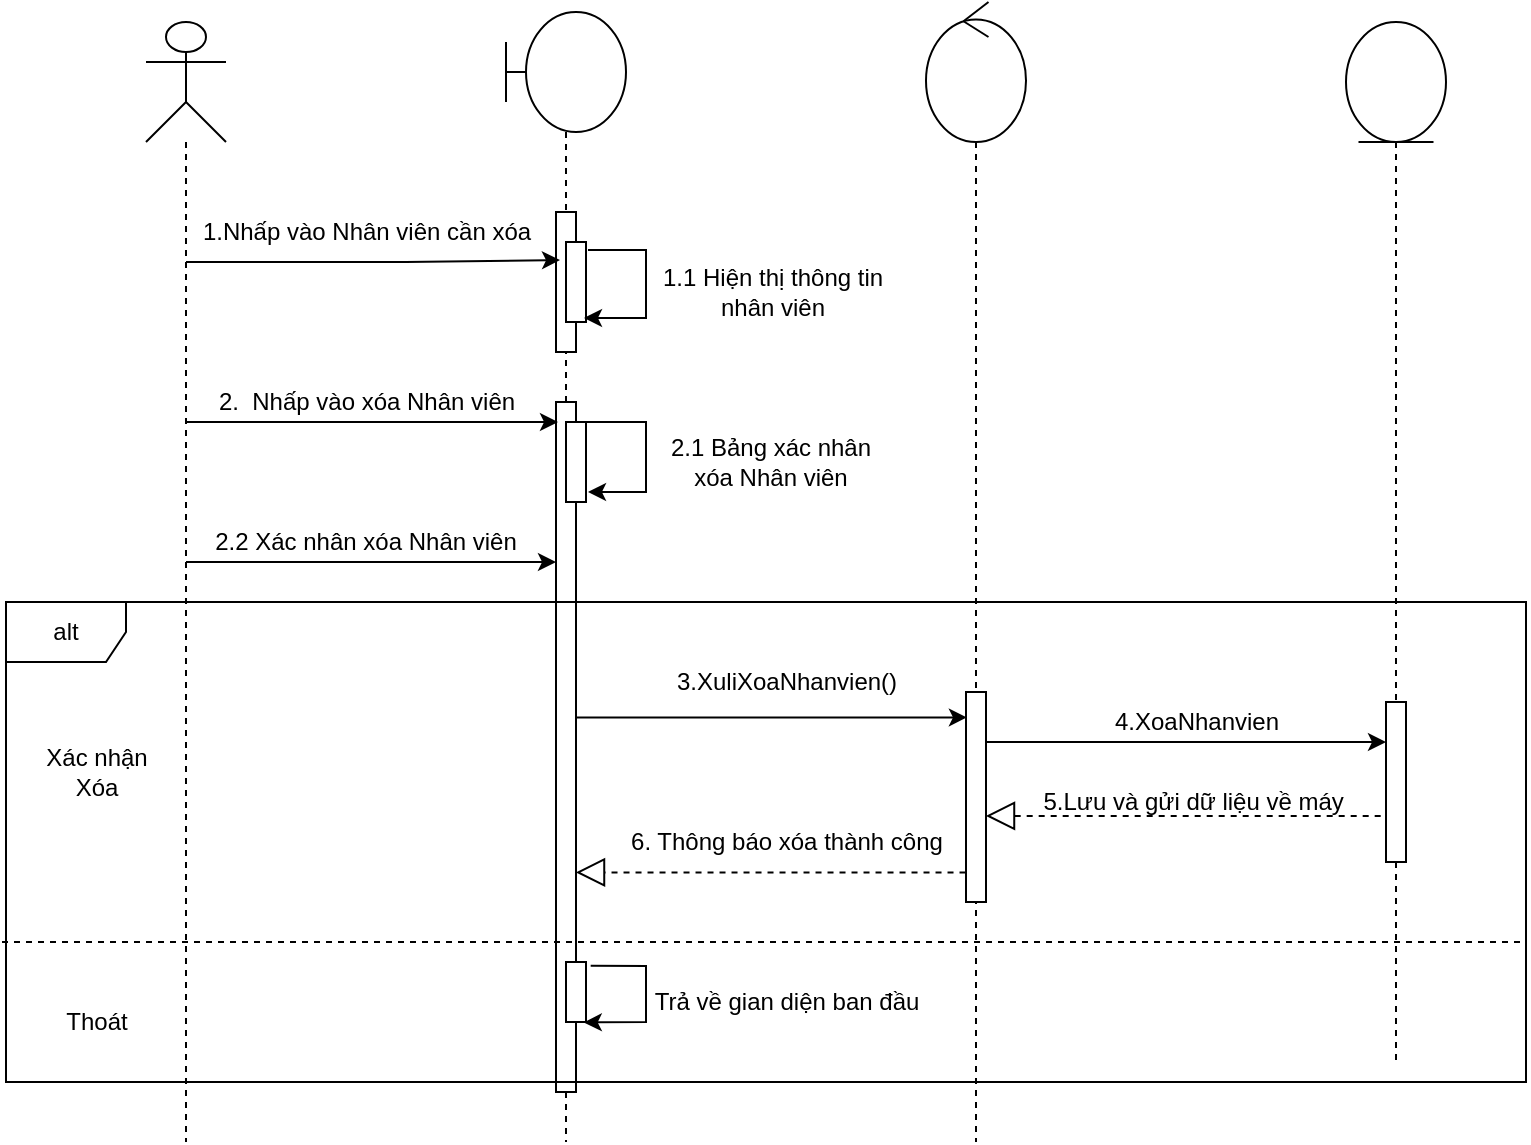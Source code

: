 <mxfile version="14.4.3" type="device"><diagram id="M9B3fRSHD8TE4vtHtzHf" name="Page-1"><mxGraphModel dx="1002" dy="581" grid="1" gridSize="10" guides="1" tooltips="1" connect="1" arrows="1" fold="1" page="1" pageScale="1" pageWidth="850" pageHeight="1100" math="0" shadow="0"><root><mxCell id="0"/><mxCell id="1" parent="0"/><mxCell id="rQjYr0ZK1AquBE_048aY-1" value="" style="shape=umlLifeline;participant=umlActor;perimeter=lifelinePerimeter;whiteSpace=wrap;html=1;container=1;collapsible=0;recursiveResize=0;verticalAlign=top;spacingTop=36;outlineConnect=0;size=60;" parent="1" vertex="1"><mxGeometry x="100" y="40" width="40" height="560" as="geometry"/></mxCell><mxCell id="rQjYr0ZK1AquBE_048aY-2" value="" style="shape=umlLifeline;participant=umlBoundary;perimeter=lifelinePerimeter;whiteSpace=wrap;html=1;container=1;collapsible=0;recursiveResize=0;verticalAlign=top;spacingTop=36;outlineConnect=0;size=60;" parent="1" vertex="1"><mxGeometry x="280" y="35" width="60" height="565" as="geometry"/></mxCell><mxCell id="rQjYr0ZK1AquBE_048aY-23" value="" style="html=1;points=[];perimeter=orthogonalPerimeter;" parent="rQjYr0ZK1AquBE_048aY-2" vertex="1"><mxGeometry x="25" y="100" width="10" height="70" as="geometry"/></mxCell><mxCell id="rQjYr0ZK1AquBE_048aY-33" value="" style="html=1;points=[];perimeter=orthogonalPerimeter;" parent="rQjYr0ZK1AquBE_048aY-2" vertex="1"><mxGeometry x="25" y="195" width="10" height="345" as="geometry"/></mxCell><mxCell id="2HZiB-epuhoW7nbTSbZ6-12" value="" style="html=1;points=[];perimeter=orthogonalPerimeter;" vertex="1" parent="rQjYr0ZK1AquBE_048aY-2"><mxGeometry x="30" y="475" width="10" height="30" as="geometry"/></mxCell><mxCell id="2HZiB-epuhoW7nbTSbZ6-13" value="" style="endArrow=classic;html=1;exitX=1.234;exitY=0.064;exitDx=0;exitDy=0;exitPerimeter=0;rounded=0;entryX=0.89;entryY=1.007;entryDx=0;entryDy=0;entryPerimeter=0;" edge="1" parent="rQjYr0ZK1AquBE_048aY-2" source="2HZiB-epuhoW7nbTSbZ6-12" target="2HZiB-epuhoW7nbTSbZ6-12"><mxGeometry width="50" height="50" relative="1" as="geometry"><mxPoint x="130" y="465" as="sourcePoint"/><mxPoint x="70" y="485" as="targetPoint"/><Array as="points"><mxPoint x="70" y="477"/><mxPoint x="70" y="500"/><mxPoint x="70" y="505"/></Array></mxGeometry></mxCell><mxCell id="rQjYr0ZK1AquBE_048aY-3" value="" style="shape=umlLifeline;participant=umlControl;perimeter=lifelinePerimeter;whiteSpace=wrap;html=1;container=1;collapsible=0;recursiveResize=0;verticalAlign=top;spacingTop=36;outlineConnect=0;size=70;" parent="1" vertex="1"><mxGeometry x="490" y="30" width="50" height="570" as="geometry"/></mxCell><mxCell id="2HZiB-epuhoW7nbTSbZ6-3" value="" style="html=1;points=[];perimeter=orthogonalPerimeter;" vertex="1" parent="rQjYr0ZK1AquBE_048aY-3"><mxGeometry x="20" y="345" width="10" height="105" as="geometry"/></mxCell><mxCell id="rQjYr0ZK1AquBE_048aY-4" value="" style="shape=umlLifeline;participant=umlEntity;perimeter=lifelinePerimeter;whiteSpace=wrap;html=1;container=1;collapsible=0;recursiveResize=0;verticalAlign=top;spacingTop=36;outlineConnect=0;size=60;" parent="1" vertex="1"><mxGeometry x="700" y="40" width="50" height="520" as="geometry"/></mxCell><mxCell id="2HZiB-epuhoW7nbTSbZ6-4" value="" style="html=1;points=[];perimeter=orthogonalPerimeter;" vertex="1" parent="rQjYr0ZK1AquBE_048aY-4"><mxGeometry x="20" y="340" width="10" height="80" as="geometry"/></mxCell><mxCell id="rQjYr0ZK1AquBE_048aY-5" value="" style="endArrow=classic;html=1;entryX=0.2;entryY=0.343;entryDx=0;entryDy=0;entryPerimeter=0;" parent="1" source="rQjYr0ZK1AquBE_048aY-1" target="rQjYr0ZK1AquBE_048aY-23" edge="1"><mxGeometry width="50" height="50" relative="1" as="geometry"><mxPoint x="400" y="280" as="sourcePoint"/><mxPoint x="305" y="160" as="targetPoint"/><Array as="points"><mxPoint x="230" y="160"/></Array></mxGeometry></mxCell><mxCell id="rQjYr0ZK1AquBE_048aY-6" value="1.Nhấp vào Nhân viên cần xóa" style="text;html=1;align=center;verticalAlign=middle;resizable=0;points=[];autosize=1;" parent="1" vertex="1"><mxGeometry x="120" y="135" width="180" height="20" as="geometry"/></mxCell><mxCell id="rQjYr0ZK1AquBE_048aY-11" value="" style="endArrow=classic;html=1;" parent="1" source="rQjYr0ZK1AquBE_048aY-1" edge="1"><mxGeometry width="50" height="50" relative="1" as="geometry"><mxPoint x="400" y="280" as="sourcePoint"/><mxPoint x="306" y="240" as="targetPoint"/><Array as="points"><mxPoint x="230" y="240"/><mxPoint x="270" y="240"/></Array></mxGeometry></mxCell><mxCell id="rQjYr0ZK1AquBE_048aY-26" value="" style="html=1;points=[];perimeter=orthogonalPerimeter;" parent="1" vertex="1"><mxGeometry x="310" y="150" width="10" height="40" as="geometry"/></mxCell><mxCell id="rQjYr0ZK1AquBE_048aY-28" value="" style="endArrow=classic;html=1;exitX=1.1;exitY=0.1;exitDx=0;exitDy=0;exitPerimeter=0;entryX=0.9;entryY=0.95;entryDx=0;entryDy=0;entryPerimeter=0;rounded=0;" parent="1" source="rQjYr0ZK1AquBE_048aY-26" target="rQjYr0ZK1AquBE_048aY-26" edge="1"><mxGeometry width="50" height="50" relative="1" as="geometry"><mxPoint x="400" y="280" as="sourcePoint"/><mxPoint x="360" y="190" as="targetPoint"/><Array as="points"><mxPoint x="350" y="154"/><mxPoint x="350" y="188"/></Array></mxGeometry></mxCell><mxCell id="rQjYr0ZK1AquBE_048aY-30" value="1.1 Hiện thị thông tin &lt;br&gt;nhân viên" style="text;html=1;align=center;verticalAlign=middle;resizable=0;points=[];autosize=1;" parent="1" vertex="1"><mxGeometry x="347.5" y="160" width="130" height="30" as="geometry"/></mxCell><mxCell id="rQjYr0ZK1AquBE_048aY-32" value="2.&amp;nbsp; Nhấp vào xóa Nhân viên" style="text;html=1;align=center;verticalAlign=middle;resizable=0;points=[];autosize=1;" parent="1" vertex="1"><mxGeometry x="130" y="220" width="160" height="20" as="geometry"/></mxCell><mxCell id="rQjYr0ZK1AquBE_048aY-34" value="" style="html=1;points=[];perimeter=orthogonalPerimeter;" parent="1" vertex="1"><mxGeometry x="310" y="240" width="10" height="40" as="geometry"/></mxCell><mxCell id="rQjYr0ZK1AquBE_048aY-36" value="" style="endArrow=classic;html=1;rounded=0;entryX=1.1;entryY=0.875;entryDx=0;entryDy=0;entryPerimeter=0;" parent="1" source="rQjYr0ZK1AquBE_048aY-34" target="rQjYr0ZK1AquBE_048aY-34" edge="1"><mxGeometry width="50" height="50" relative="1" as="geometry"><mxPoint x="400" y="280" as="sourcePoint"/><mxPoint x="322" y="280" as="targetPoint"/><Array as="points"><mxPoint x="350" y="240"/><mxPoint x="350" y="275"/></Array></mxGeometry></mxCell><mxCell id="rQjYr0ZK1AquBE_048aY-37" value="2.1 Bảng xác nhân &lt;br&gt;xóa Nhân viên" style="text;html=1;strokeColor=none;fillColor=none;align=center;verticalAlign=middle;whiteSpace=wrap;rounded=0;" parent="1" vertex="1"><mxGeometry x="340" y="250" width="145" height="20" as="geometry"/></mxCell><mxCell id="rQjYr0ZK1AquBE_048aY-38" value="" style="endArrow=classic;html=1;" parent="1" source="rQjYr0ZK1AquBE_048aY-1" target="rQjYr0ZK1AquBE_048aY-33" edge="1"><mxGeometry width="50" height="50" relative="1" as="geometry"><mxPoint x="400" y="350" as="sourcePoint"/><mxPoint x="280" y="300" as="targetPoint"/><Array as="points"><mxPoint x="240" y="310"/></Array></mxGeometry></mxCell><mxCell id="rQjYr0ZK1AquBE_048aY-39" value="2.2 Xác nhân xóa Nhân viên" style="text;html=1;strokeColor=none;fillColor=none;align=center;verticalAlign=middle;whiteSpace=wrap;rounded=0;" parent="1" vertex="1"><mxGeometry x="130" y="290" width="160" height="20" as="geometry"/></mxCell><mxCell id="rQjYr0ZK1AquBE_048aY-41" value="" style="endArrow=classic;html=1;entryX=0.045;entryY=0.121;entryDx=0;entryDy=0;entryPerimeter=0;" parent="1" source="rQjYr0ZK1AquBE_048aY-33" target="2HZiB-epuhoW7nbTSbZ6-3" edge="1"><mxGeometry width="50" height="50" relative="1" as="geometry"><mxPoint x="316" y="340" as="sourcePoint"/><mxPoint x="510" y="370" as="targetPoint"/><Array as="points"/></mxGeometry></mxCell><mxCell id="2HZiB-epuhoW7nbTSbZ6-1" value="3.XuliXoaNhanvien()" style="text;html=1;align=center;verticalAlign=middle;resizable=0;points=[];autosize=1;" vertex="1" parent="1"><mxGeometry x="355" y="360" width="130" height="20" as="geometry"/></mxCell><mxCell id="2HZiB-epuhoW7nbTSbZ6-2" value="" style="endArrow=classic;html=1;" edge="1" parent="1" source="2HZiB-epuhoW7nbTSbZ6-3" target="2HZiB-epuhoW7nbTSbZ6-4"><mxGeometry width="50" height="50" relative="1" as="geometry"><mxPoint x="480" y="330" as="sourcePoint"/><mxPoint x="720" y="369" as="targetPoint"/><Array as="points"><mxPoint x="570" y="400"/></Array></mxGeometry></mxCell><mxCell id="2HZiB-epuhoW7nbTSbZ6-5" value="alt" style="shape=umlFrame;whiteSpace=wrap;html=1;" vertex="1" parent="1"><mxGeometry x="30" y="330" width="760" height="240" as="geometry"/></mxCell><mxCell id="2HZiB-epuhoW7nbTSbZ6-6" value="4.XoaNhanvien" style="text;html=1;align=center;verticalAlign=middle;resizable=0;points=[];autosize=1;" vertex="1" parent="1"><mxGeometry x="575" y="380" width="100" height="20" as="geometry"/></mxCell><mxCell id="2HZiB-epuhoW7nbTSbZ6-8" value="" style="endArrow=block;dashed=1;endFill=0;endSize=12;html=1;exitX=-0.266;exitY=0.712;exitDx=0;exitDy=0;exitPerimeter=0;" edge="1" parent="1" source="2HZiB-epuhoW7nbTSbZ6-4" target="2HZiB-epuhoW7nbTSbZ6-3"><mxGeometry width="160" relative="1" as="geometry"><mxPoint x="350" y="400" as="sourcePoint"/><mxPoint x="520" y="437" as="targetPoint"/></mxGeometry></mxCell><mxCell id="2HZiB-epuhoW7nbTSbZ6-9" value="5.Lưu và gửi dữ liệu về máy&amp;nbsp;" style="text;html=1;align=center;verticalAlign=middle;resizable=0;points=[];autosize=1;" vertex="1" parent="1"><mxGeometry x="540" y="420" width="170" height="20" as="geometry"/></mxCell><mxCell id="2HZiB-epuhoW7nbTSbZ6-10" value="" style="endArrow=block;dashed=1;endFill=0;endSize=12;html=1;exitX=-0.024;exitY=0.859;exitDx=0;exitDy=0;exitPerimeter=0;" edge="1" parent="1" source="2HZiB-epuhoW7nbTSbZ6-3" target="rQjYr0ZK1AquBE_048aY-33"><mxGeometry width="160" relative="1" as="geometry"><mxPoint x="350" y="470" as="sourcePoint"/><mxPoint x="510" y="470" as="targetPoint"/></mxGeometry></mxCell><mxCell id="2HZiB-epuhoW7nbTSbZ6-11" value="6. Thông báo xóa thành công" style="text;html=1;align=center;verticalAlign=middle;resizable=0;points=[];autosize=1;" vertex="1" parent="1"><mxGeometry x="335" y="440" width="170" height="20" as="geometry"/></mxCell><mxCell id="2HZiB-epuhoW7nbTSbZ6-14" value="Trả về gian diện ban đầu" style="text;html=1;align=center;verticalAlign=middle;resizable=0;points=[];autosize=1;" vertex="1" parent="1"><mxGeometry x="345" y="520" width="150" height="20" as="geometry"/></mxCell><mxCell id="2HZiB-epuhoW7nbTSbZ6-15" value="Thoát" style="text;html=1;align=center;verticalAlign=middle;resizable=0;points=[];autosize=1;" vertex="1" parent="1"><mxGeometry x="50" y="530" width="50" height="20" as="geometry"/></mxCell><mxCell id="2HZiB-epuhoW7nbTSbZ6-17" value="Xác nhận&lt;br&gt;Xóa" style="text;html=1;align=center;verticalAlign=middle;resizable=0;points=[];autosize=1;" vertex="1" parent="1"><mxGeometry x="40" y="400" width="70" height="30" as="geometry"/></mxCell><mxCell id="2HZiB-epuhoW7nbTSbZ6-18" value="" style="endArrow=none;dashed=1;html=1;" edge="1" parent="1"><mxGeometry width="50" height="50" relative="1" as="geometry"><mxPoint x="28" y="500" as="sourcePoint"/><mxPoint x="790" y="500" as="targetPoint"/></mxGeometry></mxCell></root></mxGraphModel></diagram></mxfile>
